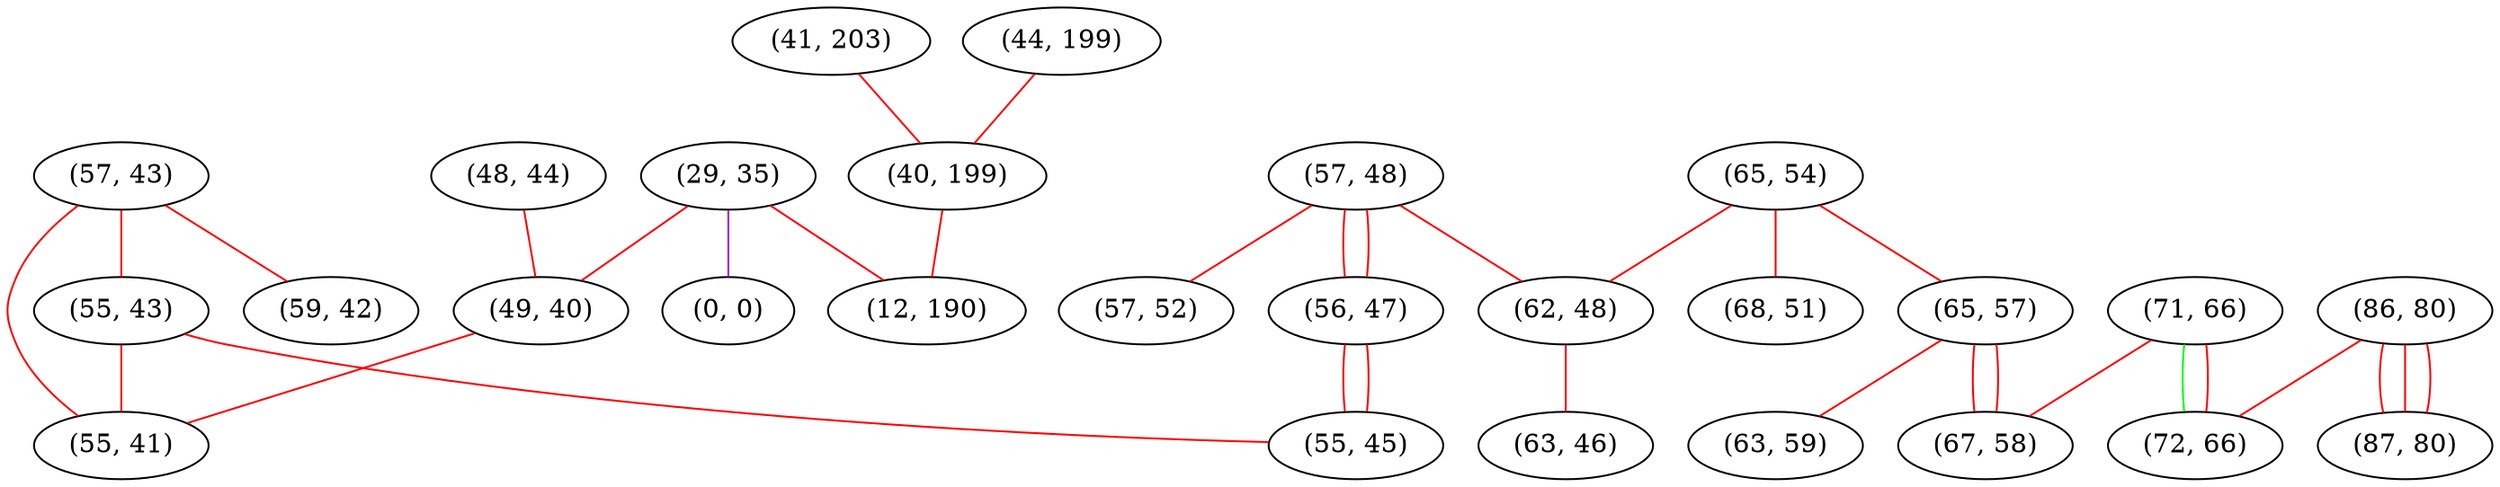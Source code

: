 graph "" {
"(57, 43)";
"(65, 54)";
"(57, 48)";
"(56, 47)";
"(41, 203)";
"(62, 48)";
"(29, 35)";
"(71, 66)";
"(65, 57)";
"(55, 43)";
"(44, 199)";
"(86, 80)";
"(63, 59)";
"(57, 52)";
"(48, 44)";
"(49, 40)";
"(0, 0)";
"(87, 80)";
"(40, 199)";
"(68, 51)";
"(55, 41)";
"(72, 66)";
"(59, 42)";
"(67, 58)";
"(55, 45)";
"(63, 46)";
"(12, 190)";
"(57, 43)" -- "(55, 43)"  [color=red, key=0, weight=1];
"(57, 43)" -- "(59, 42)"  [color=red, key=0, weight=1];
"(57, 43)" -- "(55, 41)"  [color=red, key=0, weight=1];
"(65, 54)" -- "(62, 48)"  [color=red, key=0, weight=1];
"(65, 54)" -- "(68, 51)"  [color=red, key=0, weight=1];
"(65, 54)" -- "(65, 57)"  [color=red, key=0, weight=1];
"(57, 48)" -- "(57, 52)"  [color=red, key=0, weight=1];
"(57, 48)" -- "(56, 47)"  [color=red, key=0, weight=1];
"(57, 48)" -- "(56, 47)"  [color=red, key=1, weight=1];
"(57, 48)" -- "(62, 48)"  [color=red, key=0, weight=1];
"(56, 47)" -- "(55, 45)"  [color=red, key=0, weight=1];
"(56, 47)" -- "(55, 45)"  [color=red, key=1, weight=1];
"(41, 203)" -- "(40, 199)"  [color=red, key=0, weight=1];
"(62, 48)" -- "(63, 46)"  [color=red, key=0, weight=1];
"(29, 35)" -- "(49, 40)"  [color=red, key=0, weight=1];
"(29, 35)" -- "(0, 0)"  [color=purple, key=0, weight=4];
"(29, 35)" -- "(12, 190)"  [color=red, key=0, weight=1];
"(71, 66)" -- "(67, 58)"  [color=red, key=0, weight=1];
"(71, 66)" -- "(72, 66)"  [color=green, key=0, weight=2];
"(71, 66)" -- "(72, 66)"  [color=red, key=1, weight=1];
"(65, 57)" -- "(63, 59)"  [color=red, key=0, weight=1];
"(65, 57)" -- "(67, 58)"  [color=red, key=0, weight=1];
"(65, 57)" -- "(67, 58)"  [color=red, key=1, weight=1];
"(55, 43)" -- "(55, 45)"  [color=red, key=0, weight=1];
"(55, 43)" -- "(55, 41)"  [color=red, key=0, weight=1];
"(44, 199)" -- "(40, 199)"  [color=red, key=0, weight=1];
"(86, 80)" -- "(87, 80)"  [color=red, key=0, weight=1];
"(86, 80)" -- "(87, 80)"  [color=red, key=1, weight=1];
"(86, 80)" -- "(87, 80)"  [color=red, key=2, weight=1];
"(86, 80)" -- "(72, 66)"  [color=red, key=0, weight=1];
"(48, 44)" -- "(49, 40)"  [color=red, key=0, weight=1];
"(49, 40)" -- "(55, 41)"  [color=red, key=0, weight=1];
"(40, 199)" -- "(12, 190)"  [color=red, key=0, weight=1];
}

